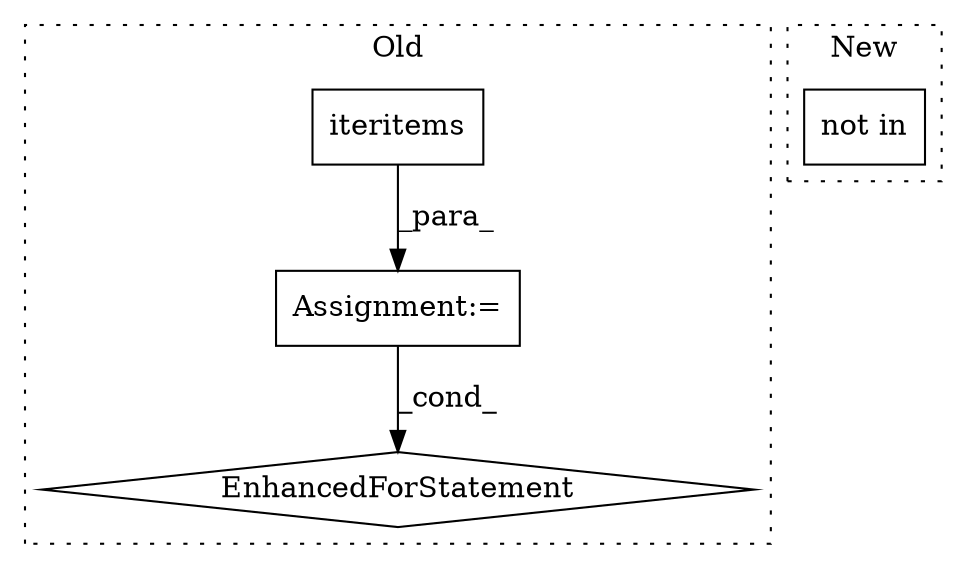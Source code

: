 digraph G {
subgraph cluster0 {
1 [label="iteritems" a="32" s="14004" l="11" shape="box"];
3 [label="EnhancedForStatement" a="70" s="13920,14015" l="65,2" shape="diamond"];
4 [label="Assignment:=" a="7" s="13920,14015" l="65,2" shape="box"];
label = "Old";
style="dotted";
}
subgraph cluster1 {
2 [label="not in" a="108" s="13896" l="41" shape="box"];
label = "New";
style="dotted";
}
1 -> 4 [label="_para_"];
4 -> 3 [label="_cond_"];
}